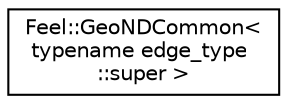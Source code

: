 digraph "Graphical Class Hierarchy"
{
 // LATEX_PDF_SIZE
  edge [fontname="Helvetica",fontsize="10",labelfontname="Helvetica",labelfontsize="10"];
  node [fontname="Helvetica",fontsize="10",shape=record];
  rankdir="LR";
  Node0 [label="Feel::GeoNDCommon\<\l typename edge_type\l::super \>",height=0.2,width=0.4,color="black", fillcolor="white", style="filled",URL="$classFeel_1_1GeoNDCommon.html",tooltip=" "];
}
